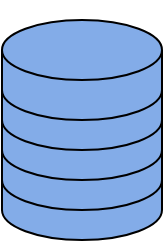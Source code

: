 <mxfile version="26.0.16" pages="2">
  <diagram name="logic" id="1oPrqE3g-5ss7BfIp6Kn">
    <mxGraphModel dx="811" dy="880" grid="1" gridSize="10" guides="1" tooltips="1" connect="1" arrows="1" fold="1" page="0" pageScale="1" pageWidth="827" pageHeight="1169" math="0" shadow="0">
      <root>
        <mxCell id="0" />
        <mxCell id="1" parent="0" />
        <mxCell id="_Gh3BxNM0PZS-rDnAgqK-13" value="" style="group" vertex="1" connectable="0" parent="1">
          <mxGeometry x="160" y="-30" width="80" height="120" as="geometry" />
        </mxCell>
        <mxCell id="_Gh3BxNM0PZS-rDnAgqK-1" value="" style="shape=cylinder3;whiteSpace=wrap;html=1;boundedLbl=1;backgroundOutline=1;size=15;fillColor=#83ACE8;container=0;" vertex="1" parent="_Gh3BxNM0PZS-rDnAgqK-13">
          <mxGeometry y="60" width="80" height="60" as="geometry" />
        </mxCell>
        <mxCell id="_Gh3BxNM0PZS-rDnAgqK-3" value="" style="shape=cylinder3;whiteSpace=wrap;html=1;boundedLbl=1;backgroundOutline=1;size=15;fillColor=#83ACE8;container=0;" vertex="1" parent="_Gh3BxNM0PZS-rDnAgqK-13">
          <mxGeometry y="45" width="80" height="60" as="geometry" />
        </mxCell>
        <mxCell id="_Gh3BxNM0PZS-rDnAgqK-4" value="" style="shape=cylinder3;whiteSpace=wrap;html=1;boundedLbl=1;backgroundOutline=1;size=15;fillColor=#83ACE8;container=0;" vertex="1" parent="_Gh3BxNM0PZS-rDnAgqK-13">
          <mxGeometry y="30" width="80" height="60" as="geometry" />
        </mxCell>
        <mxCell id="_Gh3BxNM0PZS-rDnAgqK-5" value="" style="shape=cylinder3;whiteSpace=wrap;html=1;boundedLbl=1;backgroundOutline=1;size=15;fillColor=#83ACE8;container=0;" vertex="1" parent="_Gh3BxNM0PZS-rDnAgqK-13">
          <mxGeometry y="15" width="80" height="60" as="geometry" />
        </mxCell>
        <mxCell id="_Gh3BxNM0PZS-rDnAgqK-6" value="" style="shape=cylinder3;whiteSpace=wrap;html=1;boundedLbl=1;backgroundOutline=1;size=15;fillColor=#83ACE8;container=0;" vertex="1" parent="_Gh3BxNM0PZS-rDnAgqK-13">
          <mxGeometry y="10" width="80" height="50" as="geometry" />
        </mxCell>
      </root>
    </mxGraphModel>
  </diagram>
  <diagram id="J-WXgiZJGPn0eqLVjYO2" name="data base">
    <mxGraphModel dx="1836" dy="1640" grid="1" gridSize="3.937" guides="1" tooltips="1" connect="1" arrows="1" fold="1" page="0" pageScale="1" pageWidth="827" pageHeight="1169" math="0" shadow="0">
      <root>
        <mxCell id="0" />
        <mxCell id="1" parent="0" />
        <mxCell id="EUhB8F59Wxsv7_guOdW8-14" value="authors" style="shape=table;startSize=30;container=1;collapsible=1;childLayout=tableLayout;fixedRows=1;rowLines=0;fontStyle=1;align=center;resizeLast=1;html=1;" vertex="1" parent="1">
          <mxGeometry x="480" y="-600" width="200" height="90" as="geometry" />
        </mxCell>
        <mxCell id="EUhB8F59Wxsv7_guOdW8-15" value="" style="shape=tableRow;horizontal=0;startSize=0;swimlaneHead=0;swimlaneBody=0;fillColor=none;collapsible=0;dropTarget=0;points=[[0,0.5],[1,0.5]];portConstraint=eastwest;top=0;left=0;right=0;bottom=1;" vertex="1" parent="EUhB8F59Wxsv7_guOdW8-14">
          <mxGeometry y="30" width="200" height="30" as="geometry" />
        </mxCell>
        <mxCell id="EUhB8F59Wxsv7_guOdW8-16" value="PK" style="shape=partialRectangle;connectable=0;fillColor=none;top=0;left=0;bottom=0;right=0;fontStyle=1;overflow=hidden;whiteSpace=wrap;html=1;" vertex="1" parent="EUhB8F59Wxsv7_guOdW8-15">
          <mxGeometry width="30" height="30" as="geometry">
            <mxRectangle width="30" height="30" as="alternateBounds" />
          </mxGeometry>
        </mxCell>
        <mxCell id="EUhB8F59Wxsv7_guOdW8-17" value="id" style="shape=partialRectangle;connectable=0;fillColor=none;top=0;left=0;bottom=0;right=0;align=left;spacingLeft=6;fontStyle=5;overflow=hidden;whiteSpace=wrap;html=1;" vertex="1" parent="EUhB8F59Wxsv7_guOdW8-15">
          <mxGeometry x="30" width="170" height="30" as="geometry">
            <mxRectangle width="170" height="30" as="alternateBounds" />
          </mxGeometry>
        </mxCell>
        <mxCell id="EUhB8F59Wxsv7_guOdW8-18" value="" style="shape=tableRow;horizontal=0;startSize=0;swimlaneHead=0;swimlaneBody=0;fillColor=none;collapsible=0;dropTarget=0;points=[[0,0.5],[1,0.5]];portConstraint=eastwest;top=0;left=0;right=0;bottom=0;" vertex="1" parent="EUhB8F59Wxsv7_guOdW8-14">
          <mxGeometry y="60" width="200" height="30" as="geometry" />
        </mxCell>
        <mxCell id="EUhB8F59Wxsv7_guOdW8-19" value="" style="shape=partialRectangle;connectable=0;fillColor=none;top=0;left=0;bottom=0;right=0;editable=1;overflow=hidden;whiteSpace=wrap;html=1;" vertex="1" parent="EUhB8F59Wxsv7_guOdW8-18">
          <mxGeometry width="30" height="30" as="geometry">
            <mxRectangle width="30" height="30" as="alternateBounds" />
          </mxGeometry>
        </mxCell>
        <mxCell id="EUhB8F59Wxsv7_guOdW8-20" value="name_author VARCHAR(30)" style="shape=partialRectangle;connectable=0;fillColor=none;top=0;left=0;bottom=0;right=0;align=left;spacingLeft=6;overflow=hidden;whiteSpace=wrap;html=1;" vertex="1" parent="EUhB8F59Wxsv7_guOdW8-18">
          <mxGeometry x="30" width="170" height="30" as="geometry">
            <mxRectangle width="170" height="30" as="alternateBounds" />
          </mxGeometry>
        </mxCell>
        <mxCell id="EUhB8F59Wxsv7_guOdW8-1" value="books" style="shape=table;startSize=30;container=1;collapsible=1;childLayout=tableLayout;fixedRows=1;rowLines=0;fontStyle=1;align=center;resizeLast=1;html=1;" vertex="1" parent="1">
          <mxGeometry x="-30" y="-600" width="230" height="150" as="geometry" />
        </mxCell>
        <mxCell id="EUhB8F59Wxsv7_guOdW8-2" value="" style="shape=tableRow;horizontal=0;startSize=0;swimlaneHead=0;swimlaneBody=0;fillColor=none;collapsible=0;dropTarget=0;points=[[0,0.5],[1,0.5]];portConstraint=eastwest;top=0;left=0;right=0;bottom=1;" vertex="1" parent="EUhB8F59Wxsv7_guOdW8-1">
          <mxGeometry y="30" width="230" height="30" as="geometry" />
        </mxCell>
        <mxCell id="EUhB8F59Wxsv7_guOdW8-3" value="PK" style="shape=partialRectangle;connectable=0;fillColor=none;top=0;left=0;bottom=0;right=0;fontStyle=1;overflow=hidden;whiteSpace=wrap;html=1;" vertex="1" parent="EUhB8F59Wxsv7_guOdW8-2">
          <mxGeometry width="30" height="30" as="geometry">
            <mxRectangle width="30" height="30" as="alternateBounds" />
          </mxGeometry>
        </mxCell>
        <mxCell id="EUhB8F59Wxsv7_guOdW8-4" value="id" style="shape=partialRectangle;connectable=0;fillColor=none;top=0;left=0;bottom=0;right=0;align=left;spacingLeft=6;fontStyle=5;overflow=hidden;whiteSpace=wrap;html=1;" vertex="1" parent="EUhB8F59Wxsv7_guOdW8-2">
          <mxGeometry x="30" width="200" height="30" as="geometry">
            <mxRectangle width="200" height="30" as="alternateBounds" />
          </mxGeometry>
        </mxCell>
        <mxCell id="EUhB8F59Wxsv7_guOdW8-5" value="" style="shape=tableRow;horizontal=0;startSize=0;swimlaneHead=0;swimlaneBody=0;fillColor=none;collapsible=0;dropTarget=0;points=[[0,0.5],[1,0.5]];portConstraint=eastwest;top=0;left=0;right=0;bottom=0;" vertex="1" parent="EUhB8F59Wxsv7_guOdW8-1">
          <mxGeometry y="60" width="230" height="30" as="geometry" />
        </mxCell>
        <mxCell id="EUhB8F59Wxsv7_guOdW8-6" value="" style="shape=partialRectangle;connectable=0;fillColor=none;top=0;left=0;bottom=0;right=0;editable=1;overflow=hidden;whiteSpace=wrap;html=1;" vertex="1" parent="EUhB8F59Wxsv7_guOdW8-5">
          <mxGeometry width="30" height="30" as="geometry">
            <mxRectangle width="30" height="30" as="alternateBounds" />
          </mxGeometry>
        </mxCell>
        <mxCell id="EUhB8F59Wxsv7_guOdW8-7" value="name_book VARCHAR(50)" style="shape=partialRectangle;connectable=0;fillColor=none;top=0;left=0;bottom=0;right=0;align=left;spacingLeft=6;overflow=hidden;whiteSpace=wrap;html=1;" vertex="1" parent="EUhB8F59Wxsv7_guOdW8-5">
          <mxGeometry x="30" width="200" height="30" as="geometry">
            <mxRectangle width="200" height="30" as="alternateBounds" />
          </mxGeometry>
        </mxCell>
        <mxCell id="EUhB8F59Wxsv7_guOdW8-8" value="" style="shape=tableRow;horizontal=0;startSize=0;swimlaneHead=0;swimlaneBody=0;fillColor=none;collapsible=0;dropTarget=0;points=[[0,0.5],[1,0.5]];portConstraint=eastwest;top=0;left=0;right=0;bottom=0;" vertex="1" parent="EUhB8F59Wxsv7_guOdW8-1">
          <mxGeometry y="90" width="230" height="30" as="geometry" />
        </mxCell>
        <mxCell id="EUhB8F59Wxsv7_guOdW8-9" value="" style="shape=partialRectangle;connectable=0;fillColor=none;top=0;left=0;bottom=0;right=0;editable=1;overflow=hidden;whiteSpace=wrap;html=1;" vertex="1" parent="EUhB8F59Wxsv7_guOdW8-8">
          <mxGeometry width="30" height="30" as="geometry">
            <mxRectangle width="30" height="30" as="alternateBounds" />
          </mxGeometry>
        </mxCell>
        <mxCell id="EUhB8F59Wxsv7_guOdW8-10" value="year INT" style="shape=partialRectangle;connectable=0;fillColor=none;top=0;left=0;bottom=0;right=0;align=left;spacingLeft=6;overflow=hidden;whiteSpace=wrap;html=1;" vertex="1" parent="EUhB8F59Wxsv7_guOdW8-8">
          <mxGeometry x="30" width="200" height="30" as="geometry">
            <mxRectangle width="200" height="30" as="alternateBounds" />
          </mxGeometry>
        </mxCell>
        <mxCell id="EUhB8F59Wxsv7_guOdW8-11" value="" style="shape=tableRow;horizontal=0;startSize=0;swimlaneHead=0;swimlaneBody=0;fillColor=none;collapsible=0;dropTarget=0;points=[[0,0.5],[1,0.5]];portConstraint=eastwest;top=0;left=0;right=0;bottom=0;" vertex="1" parent="EUhB8F59Wxsv7_guOdW8-1">
          <mxGeometry y="120" width="230" height="30" as="geometry" />
        </mxCell>
        <mxCell id="EUhB8F59Wxsv7_guOdW8-12" value="" style="shape=partialRectangle;connectable=0;fillColor=none;top=0;left=0;bottom=0;right=0;editable=1;overflow=hidden;whiteSpace=wrap;html=1;" vertex="1" parent="EUhB8F59Wxsv7_guOdW8-11">
          <mxGeometry width="30" height="30" as="geometry">
            <mxRectangle width="30" height="30" as="alternateBounds" />
          </mxGeometry>
        </mxCell>
        <mxCell id="EUhB8F59Wxsv7_guOdW8-13" value="link_file_description VARCHAR(60)" style="shape=partialRectangle;connectable=0;fillColor=none;top=0;left=0;bottom=0;right=0;align=left;spacingLeft=6;overflow=hidden;whiteSpace=wrap;html=1;" vertex="1" parent="EUhB8F59Wxsv7_guOdW8-11">
          <mxGeometry x="30" width="200" height="30" as="geometry">
            <mxRectangle width="200" height="30" as="alternateBounds" />
          </mxGeometry>
        </mxCell>
        <mxCell id="EUhB8F59Wxsv7_guOdW8-49" value="books_authors" style="shape=table;startSize=30;container=1;collapsible=1;childLayout=tableLayout;fixedRows=1;rowLines=0;fontStyle=1;align=center;resizeLast=1;html=1;" vertex="1" parent="1">
          <mxGeometry x="240" y="-290" width="200" height="90" as="geometry" />
        </mxCell>
        <mxCell id="EUhB8F59Wxsv7_guOdW8-50" value="" style="shape=tableRow;horizontal=0;startSize=0;swimlaneHead=0;swimlaneBody=0;fillColor=none;collapsible=0;dropTarget=0;points=[[0,0.5],[1,0.5]];portConstraint=eastwest;top=0;left=0;right=0;bottom=1;" vertex="1" parent="EUhB8F59Wxsv7_guOdW8-49">
          <mxGeometry y="30" width="200" height="30" as="geometry" />
        </mxCell>
        <mxCell id="EUhB8F59Wxsv7_guOdW8-51" value="PK" style="shape=partialRectangle;connectable=0;fillColor=none;top=0;left=0;bottom=0;right=0;fontStyle=1;overflow=hidden;whiteSpace=wrap;html=1;" vertex="1" parent="EUhB8F59Wxsv7_guOdW8-50">
          <mxGeometry width="30" height="30" as="geometry">
            <mxRectangle width="30" height="30" as="alternateBounds" />
          </mxGeometry>
        </mxCell>
        <mxCell id="EUhB8F59Wxsv7_guOdW8-52" value="book_id" style="shape=partialRectangle;connectable=0;fillColor=none;top=0;left=0;bottom=0;right=0;align=left;spacingLeft=6;fontStyle=5;overflow=hidden;whiteSpace=wrap;html=1;" vertex="1" parent="EUhB8F59Wxsv7_guOdW8-50">
          <mxGeometry x="30" width="170" height="30" as="geometry">
            <mxRectangle width="170" height="30" as="alternateBounds" />
          </mxGeometry>
        </mxCell>
        <mxCell id="EUhB8F59Wxsv7_guOdW8-53" value="" style="shape=tableRow;horizontal=0;startSize=0;swimlaneHead=0;swimlaneBody=0;fillColor=none;collapsible=0;dropTarget=0;points=[[0,0.5],[1,0.5]];portConstraint=eastwest;top=0;left=0;right=0;bottom=0;" vertex="1" parent="EUhB8F59Wxsv7_guOdW8-49">
          <mxGeometry y="60" width="200" height="30" as="geometry" />
        </mxCell>
        <mxCell id="EUhB8F59Wxsv7_guOdW8-54" value="&lt;b&gt;PK&lt;/b&gt;" style="shape=partialRectangle;connectable=0;fillColor=none;top=0;left=0;bottom=0;right=0;editable=1;overflow=hidden;whiteSpace=wrap;html=1;" vertex="1" parent="EUhB8F59Wxsv7_guOdW8-53">
          <mxGeometry width="30" height="30" as="geometry">
            <mxRectangle width="30" height="30" as="alternateBounds" />
          </mxGeometry>
        </mxCell>
        <mxCell id="EUhB8F59Wxsv7_guOdW8-55" value="&lt;b&gt;author_id&lt;/b&gt;" style="shape=partialRectangle;connectable=0;fillColor=none;top=0;left=0;bottom=0;right=0;align=left;spacingLeft=6;overflow=hidden;whiteSpace=wrap;html=1;" vertex="1" parent="EUhB8F59Wxsv7_guOdW8-53">
          <mxGeometry x="30" width="170" height="30" as="geometry">
            <mxRectangle width="170" height="30" as="alternateBounds" />
          </mxGeometry>
        </mxCell>
        <mxCell id="EUhB8F59Wxsv7_guOdW8-57" style="edgeStyle=orthogonalEdgeStyle;rounded=0;orthogonalLoop=1;jettySize=auto;html=1;exitX=0;exitY=0.5;exitDx=0;exitDy=0;entryX=1;entryY=0.5;entryDx=0;entryDy=0;endArrow=none;startFill=0;" edge="1" parent="1" source="EUhB8F59Wxsv7_guOdW8-50" target="EUhB8F59Wxsv7_guOdW8-2">
          <mxGeometry relative="1" as="geometry" />
        </mxCell>
        <mxCell id="EUhB8F59Wxsv7_guOdW8-58" style="edgeStyle=orthogonalEdgeStyle;rounded=0;orthogonalLoop=1;jettySize=auto;html=1;exitX=1;exitY=0.5;exitDx=0;exitDy=0;entryX=0;entryY=0.5;entryDx=0;entryDy=0;endArrow=none;startFill=0;" edge="1" parent="1" source="EUhB8F59Wxsv7_guOdW8-53" target="EUhB8F59Wxsv7_guOdW8-15">
          <mxGeometry relative="1" as="geometry" />
        </mxCell>
      </root>
    </mxGraphModel>
  </diagram>
</mxfile>
